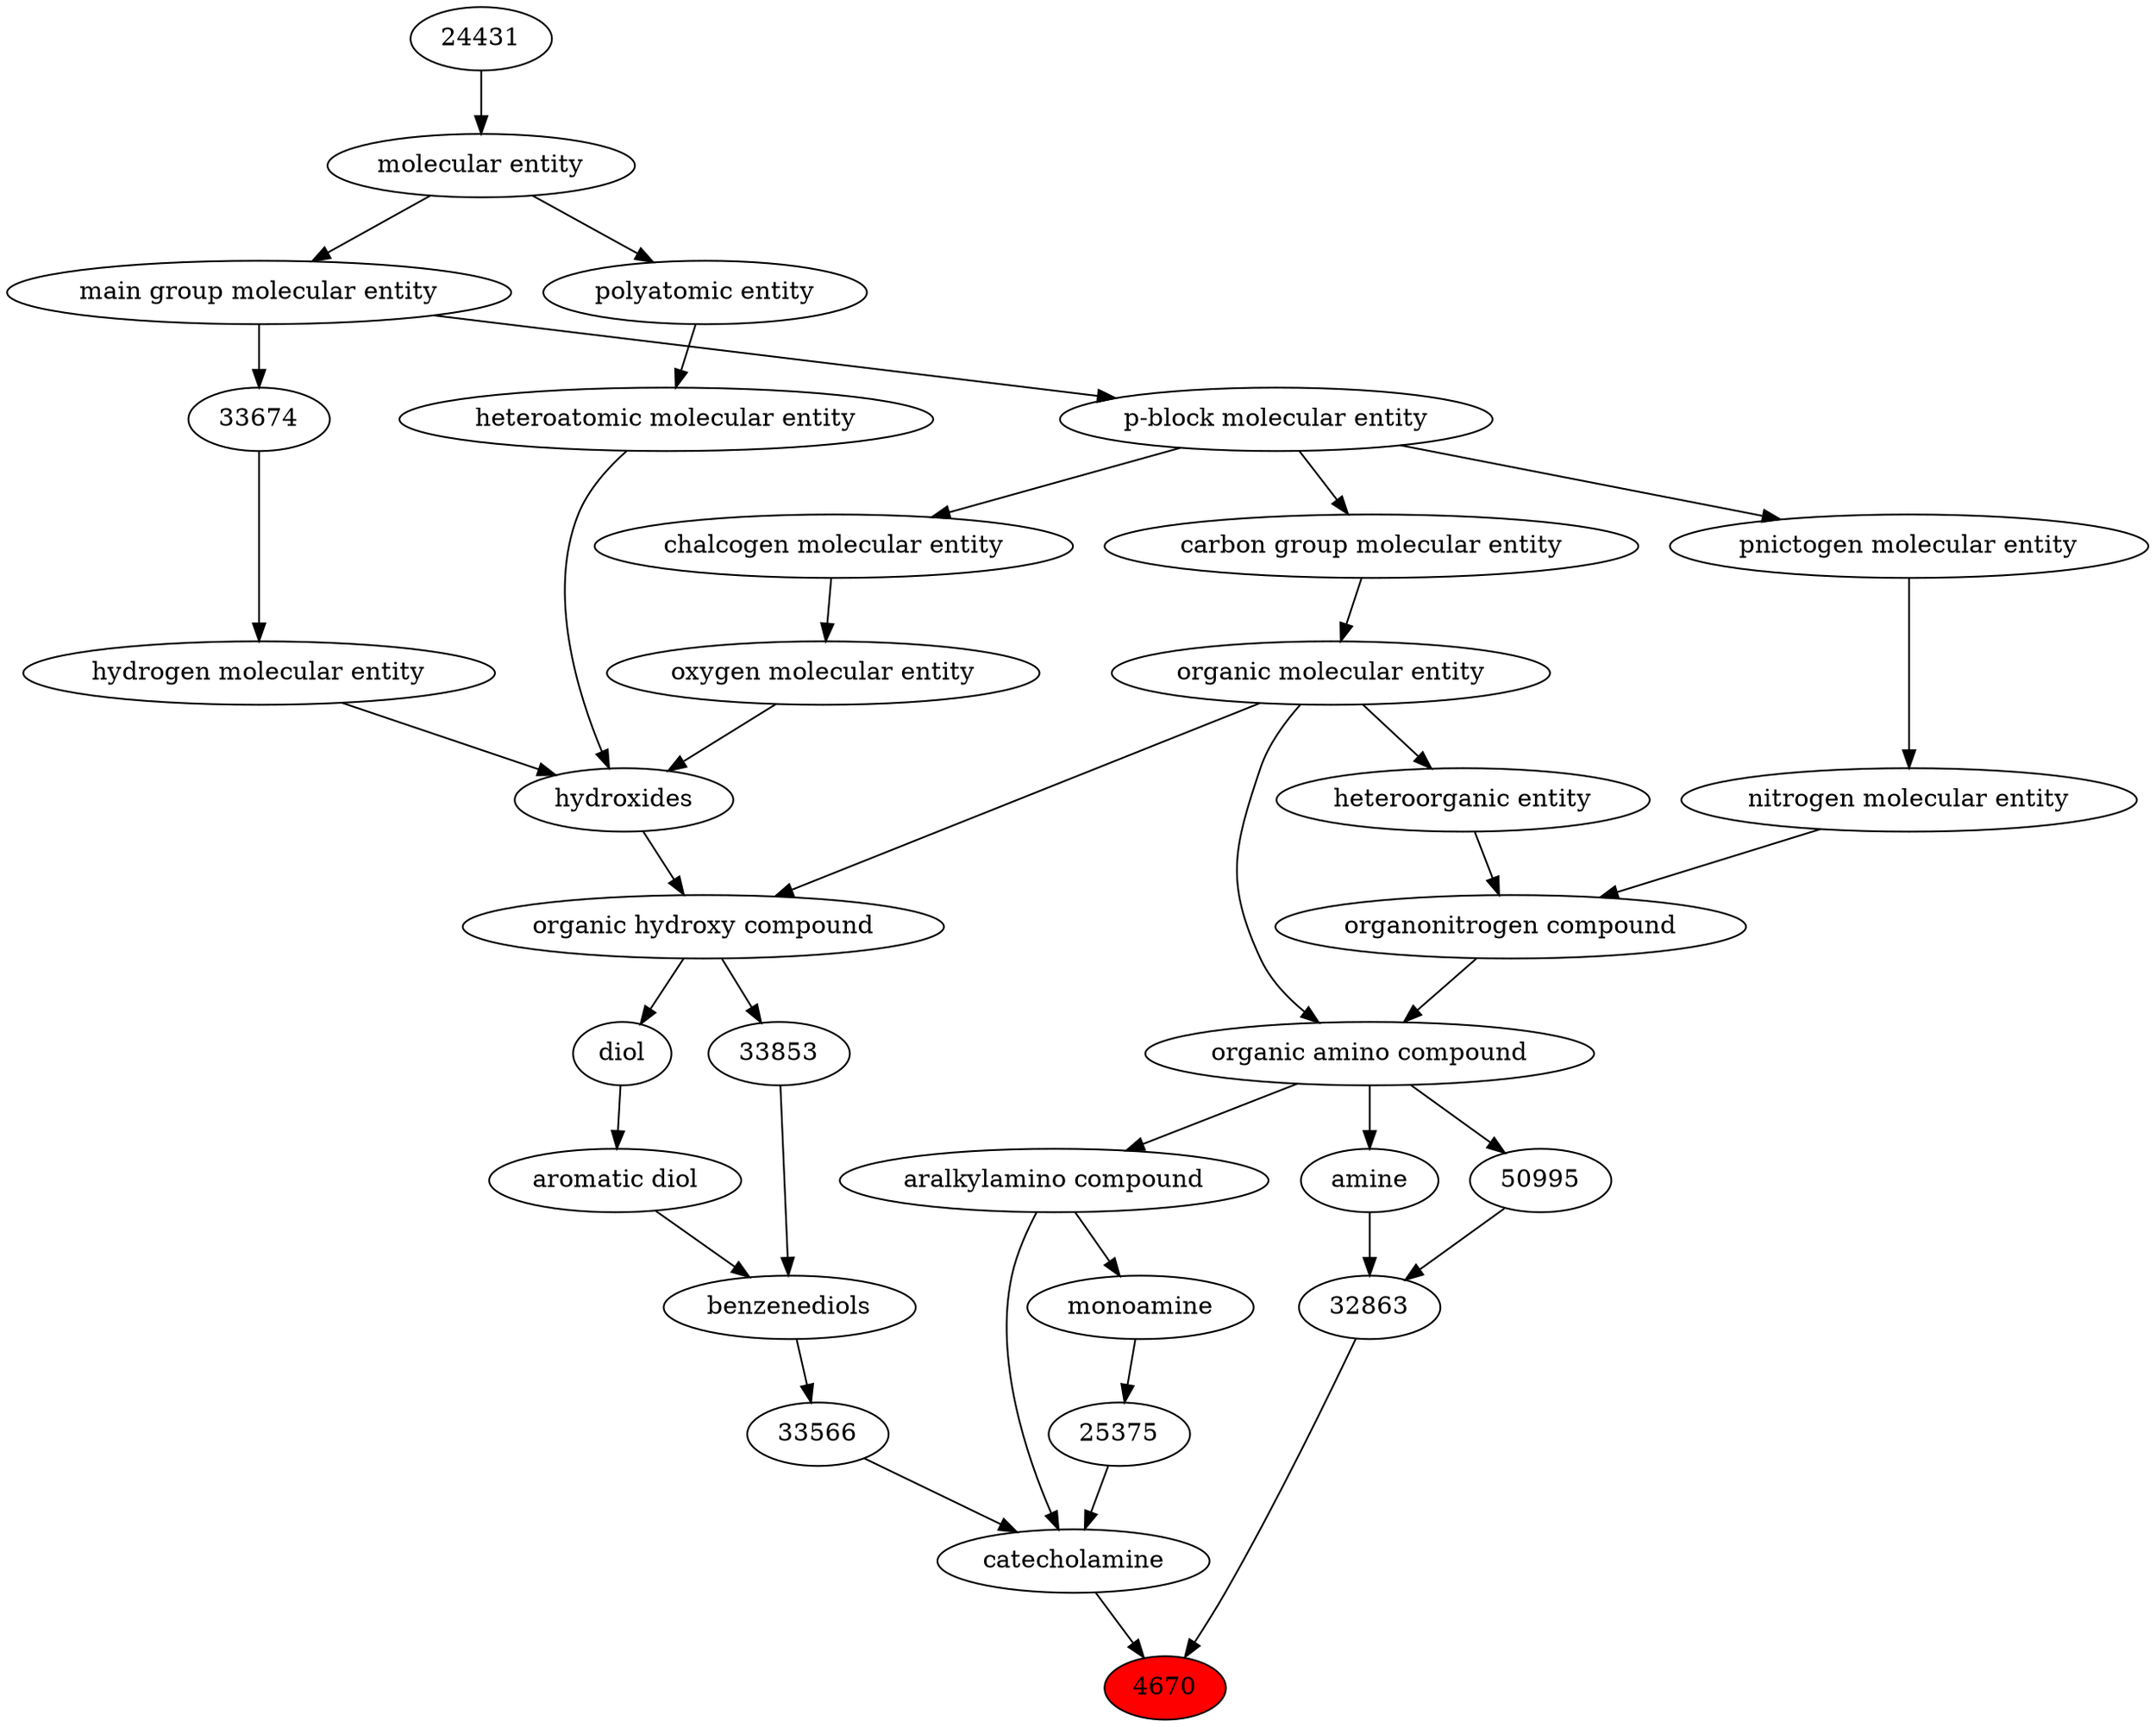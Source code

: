 digraph tree{ 
4670 [label="4670" fillcolor=red style=filled]
33567 -> 4670
32863 -> 4670
33567 [label="catecholamine"]
25375 -> 33567
33566 -> 33567
64365 -> 33567
32863 [label="32863"]
50995 -> 32863
32952 -> 32863
25375 [label="25375"]
63534 -> 25375
33566 [label="33566"]
33570 -> 33566
64365 [label="aralkylamino compound"]
50047 -> 64365
50995 [label="50995"]
50047 -> 50995
32952 [label="amine"]
50047 -> 32952
63534 [label="monoamine"]
64365 -> 63534
33570 [label="benzenediols"]
33853 -> 33570
22625 -> 33570
50047 [label="organic amino compound"]
50860 -> 50047
35352 -> 50047
33853 [label="33853"]
33822 -> 33853
22625 [label="aromatic diol"]
23824 -> 22625
50860 [label="organic molecular entity"]
33582 -> 50860
35352 [label="organonitrogen compound"]
51143 -> 35352
33285 -> 35352
33822 [label="organic hydroxy compound"]
24651 -> 33822
50860 -> 33822
23824 [label="diol"]
33822 -> 23824
33582 [label="carbon group molecular entity"]
33675 -> 33582
51143 [label="nitrogen molecular entity"]
33302 -> 51143
33285 [label="heteroorganic entity"]
50860 -> 33285
24651 [label="hydroxides"]
25806 -> 24651
33608 -> 24651
37577 -> 24651
33675 [label="p-block molecular entity"]
33579 -> 33675
33302 [label="pnictogen molecular entity"]
33675 -> 33302
25806 [label="oxygen molecular entity"]
33304 -> 25806
33608 [label="hydrogen molecular entity"]
33674 -> 33608
37577 [label="heteroatomic molecular entity"]
36357 -> 37577
33579 [label="main group molecular entity"]
23367 -> 33579
33304 [label="chalcogen molecular entity"]
33675 -> 33304
33674 [label="33674"]
33579 -> 33674
36357 [label="polyatomic entity"]
23367 -> 36357
23367 [label="molecular entity"]
24431 -> 23367
24431 [label="24431"]
}